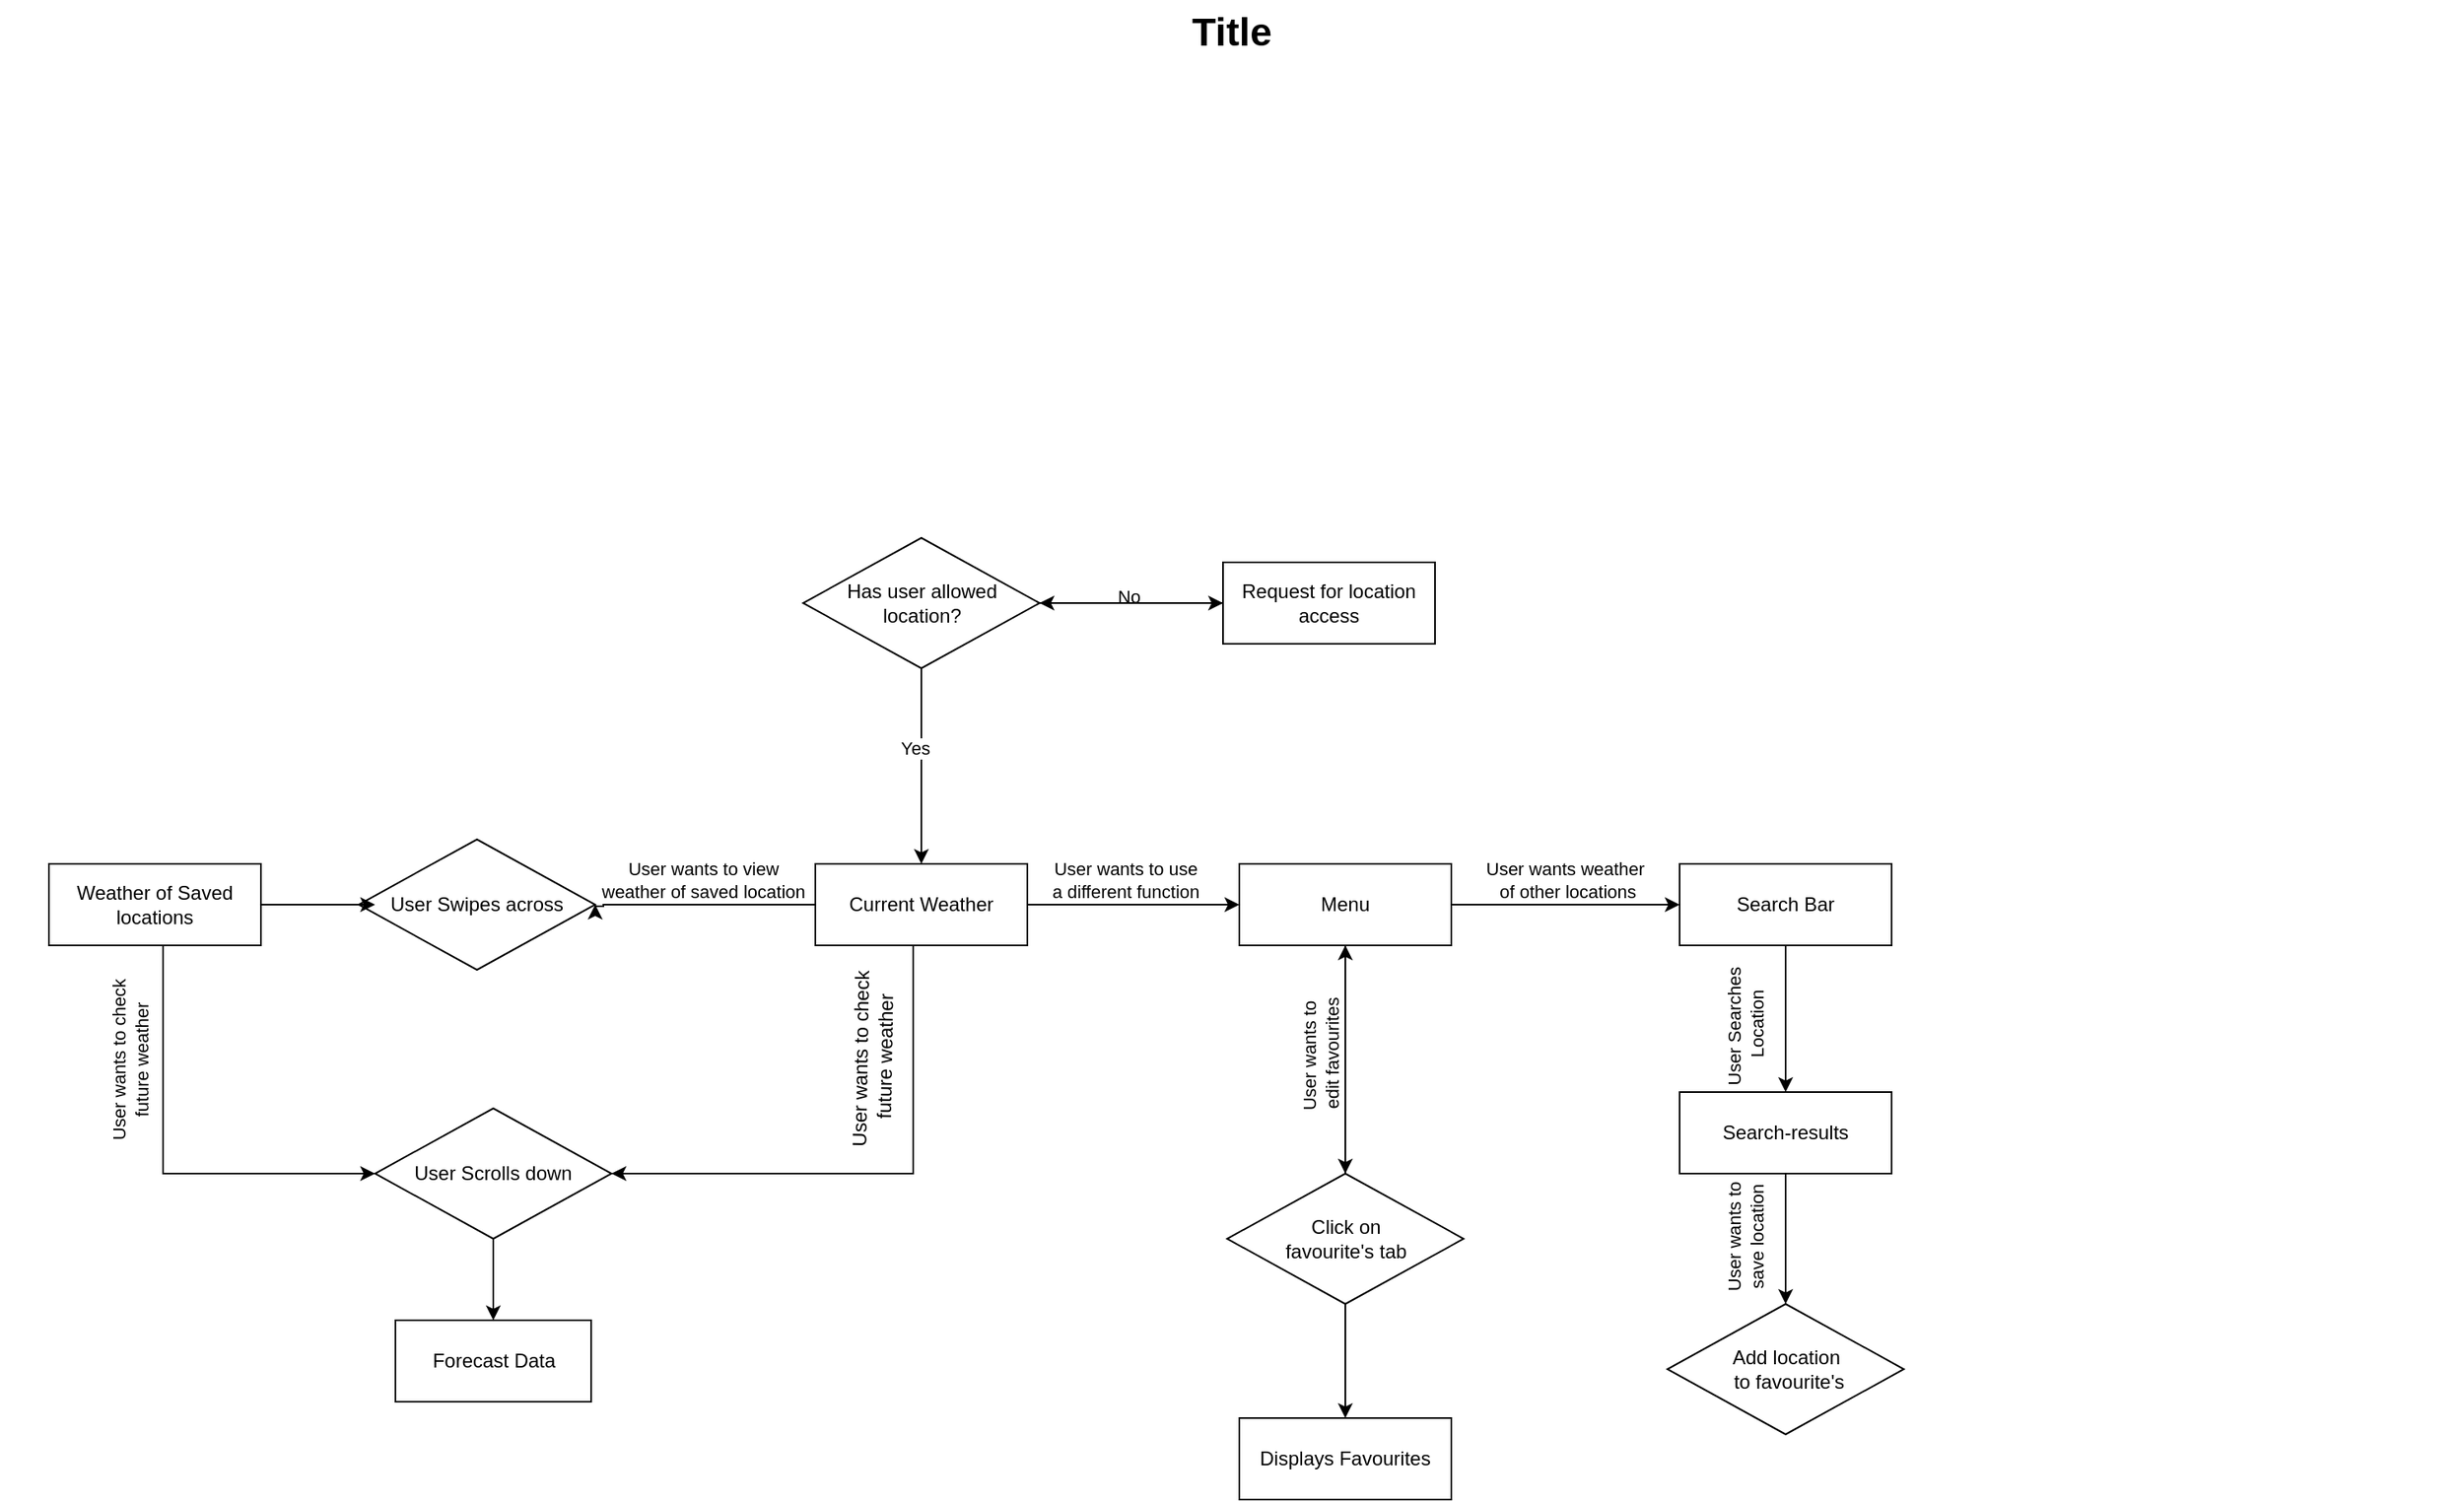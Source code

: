 <mxfile version="21.7.2" type="device">
  <diagram name="Page-1" id="929967ad-93f9-6ef4-fab6-5d389245f69c">
    <mxGraphModel dx="1647" dy="888" grid="1" gridSize="10" guides="1" tooltips="1" connect="1" arrows="1" fold="1" page="1" pageScale="1.5" pageWidth="1169" pageHeight="826" background="none" math="0" shadow="0">
      <root>
        <mxCell id="0" style=";html=1;" />
        <mxCell id="1" style=";html=1;" parent="0" />
        <mxCell id="1672d66443f91eb5-23" value="Title" style="text;strokeColor=none;fillColor=none;html=1;fontSize=24;fontStyle=1;verticalAlign=middle;align=center;" parent="1" vertex="1">
          <mxGeometry x="120" y="40" width="1510" height="40" as="geometry" />
        </mxCell>
        <mxCell id="50I8fF2DZxENthSsWfUr-2" style="edgeStyle=orthogonalEdgeStyle;rounded=0;orthogonalLoop=1;jettySize=auto;html=1;entryX=0;entryY=0.5;entryDx=0;entryDy=0;" edge="1" parent="1" source="50I8fF2DZxENthSsWfUr-1" target="50I8fF2DZxENthSsWfUr-4">
          <mxGeometry relative="1" as="geometry">
            <mxPoint x="855" y="595" as="targetPoint" />
          </mxGeometry>
        </mxCell>
        <mxCell id="50I8fF2DZxENthSsWfUr-17" value="User wants to use &lt;br&gt;a different function" style="edgeLabel;html=1;align=center;verticalAlign=middle;resizable=0;points=[];" vertex="1" connectable="0" parent="50I8fF2DZxENthSsWfUr-2">
          <mxGeometry x="-0.015" y="-3" relative="1" as="geometry">
            <mxPoint x="-4" y="-18" as="offset" />
          </mxGeometry>
        </mxCell>
        <mxCell id="50I8fF2DZxENthSsWfUr-23" style="edgeStyle=orthogonalEdgeStyle;rounded=0;orthogonalLoop=1;jettySize=auto;html=1;entryX=1;entryY=0.5;entryDx=0;entryDy=0;" edge="1" parent="1" source="50I8fF2DZxENthSsWfUr-1" target="50I8fF2DZxENthSsWfUr-47">
          <mxGeometry relative="1" as="geometry">
            <mxPoint x="420" y="595" as="targetPoint" />
            <Array as="points">
              <mxPoint x="490" y="595" />
              <mxPoint x="490" y="596" />
            </Array>
          </mxGeometry>
        </mxCell>
        <mxCell id="50I8fF2DZxENthSsWfUr-26" value="User wants to view &lt;br&gt;weather of saved location" style="edgeLabel;html=1;align=center;verticalAlign=middle;resizable=0;points=[];" vertex="1" connectable="0" parent="50I8fF2DZxENthSsWfUr-23">
          <mxGeometry x="0.121" y="-3" relative="1" as="geometry">
            <mxPoint x="8" y="-12" as="offset" />
          </mxGeometry>
        </mxCell>
        <mxCell id="50I8fF2DZxENthSsWfUr-54" style="edgeStyle=orthogonalEdgeStyle;rounded=0;orthogonalLoop=1;jettySize=auto;html=1;entryX=1;entryY=0.5;entryDx=0;entryDy=0;" edge="1" parent="1" source="50I8fF2DZxENthSsWfUr-1" target="50I8fF2DZxENthSsWfUr-53">
          <mxGeometry relative="1" as="geometry">
            <Array as="points">
              <mxPoint x="680" y="760" />
            </Array>
          </mxGeometry>
        </mxCell>
        <mxCell id="50I8fF2DZxENthSsWfUr-1" value="Current Weather" style="html=1;whiteSpace=wrap;" vertex="1" parent="1">
          <mxGeometry x="620" y="570" width="130" height="50" as="geometry" />
        </mxCell>
        <mxCell id="50I8fF2DZxENthSsWfUr-5" style="edgeStyle=orthogonalEdgeStyle;rounded=0;orthogonalLoop=1;jettySize=auto;html=1;entryX=0;entryY=0.5;entryDx=0;entryDy=0;" edge="1" parent="1" source="50I8fF2DZxENthSsWfUr-4" target="50I8fF2DZxENthSsWfUr-8">
          <mxGeometry relative="1" as="geometry">
            <mxPoint x="1043" y="595" as="targetPoint" />
          </mxGeometry>
        </mxCell>
        <mxCell id="50I8fF2DZxENthSsWfUr-20" value="User wants weather&amp;nbsp;&lt;br&gt;of other locations" style="edgeLabel;html=1;align=center;verticalAlign=middle;resizable=0;points=[];" vertex="1" connectable="0" parent="50I8fF2DZxENthSsWfUr-5">
          <mxGeometry x="0.011" y="-3" relative="1" as="geometry">
            <mxPoint y="-18" as="offset" />
          </mxGeometry>
        </mxCell>
        <mxCell id="50I8fF2DZxENthSsWfUr-6" style="edgeStyle=orthogonalEdgeStyle;rounded=0;orthogonalLoop=1;jettySize=auto;html=1;entryX=0.5;entryY=0;entryDx=0;entryDy=0;" edge="1" parent="1" source="50I8fF2DZxENthSsWfUr-4" target="50I8fF2DZxENthSsWfUr-42">
          <mxGeometry relative="1" as="geometry">
            <mxPoint x="957" y="760" as="targetPoint" />
          </mxGeometry>
        </mxCell>
        <mxCell id="50I8fF2DZxENthSsWfUr-16" value="User wants to&amp;nbsp;&lt;br&gt;edit favourites" style="edgeLabel;html=1;align=center;verticalAlign=middle;resizable=0;points=[];rotation=-90;" vertex="1" connectable="0" parent="50I8fF2DZxENthSsWfUr-6">
          <mxGeometry x="-0.138" y="4" relative="1" as="geometry">
            <mxPoint x="-19" y="6" as="offset" />
          </mxGeometry>
        </mxCell>
        <mxCell id="50I8fF2DZxENthSsWfUr-4" value="Menu" style="html=1;whiteSpace=wrap;" vertex="1" parent="1">
          <mxGeometry x="880" y="570" width="130" height="50" as="geometry" />
        </mxCell>
        <mxCell id="50I8fF2DZxENthSsWfUr-19" style="edgeStyle=orthogonalEdgeStyle;rounded=0;orthogonalLoop=1;jettySize=auto;html=1;entryX=0.5;entryY=0;entryDx=0;entryDy=0;" edge="1" parent="1" source="50I8fF2DZxENthSsWfUr-8" target="50I8fF2DZxENthSsWfUr-11">
          <mxGeometry relative="1" as="geometry" />
        </mxCell>
        <mxCell id="50I8fF2DZxENthSsWfUr-21" value="User Searches&lt;br&gt;&amp;nbsp;Location" style="edgeLabel;html=1;align=center;verticalAlign=middle;resizable=0;points=[];rotation=-90;" vertex="1" connectable="0" parent="50I8fF2DZxENthSsWfUr-19">
          <mxGeometry x="-0.047" y="-2" relative="1" as="geometry">
            <mxPoint x="-23" y="7" as="offset" />
          </mxGeometry>
        </mxCell>
        <mxCell id="50I8fF2DZxENthSsWfUr-8" value="Search Bar" style="html=1;whiteSpace=wrap;" vertex="1" parent="1">
          <mxGeometry x="1150" y="570" width="130" height="50" as="geometry" />
        </mxCell>
        <mxCell id="50I8fF2DZxENthSsWfUr-12" style="edgeStyle=orthogonalEdgeStyle;rounded=0;orthogonalLoop=1;jettySize=auto;html=1;entryX=0.5;entryY=0;entryDx=0;entryDy=0;" edge="1" parent="1" source="50I8fF2DZxENthSsWfUr-11">
          <mxGeometry relative="1" as="geometry">
            <mxPoint x="1215" y="840" as="targetPoint" />
          </mxGeometry>
        </mxCell>
        <mxCell id="50I8fF2DZxENthSsWfUr-22" value="User wants to &lt;br&gt;save location" style="edgeLabel;html=1;align=center;verticalAlign=middle;resizable=0;points=[];rotation=-90;" vertex="1" connectable="0" parent="50I8fF2DZxENthSsWfUr-12">
          <mxGeometry x="0.098" relative="1" as="geometry">
            <mxPoint x="-25" y="-4" as="offset" />
          </mxGeometry>
        </mxCell>
        <mxCell id="50I8fF2DZxENthSsWfUr-11" value="Search-results" style="html=1;whiteSpace=wrap;" vertex="1" parent="1">
          <mxGeometry x="1150" y="710" width="130" height="50" as="geometry" />
        </mxCell>
        <mxCell id="50I8fF2DZxENthSsWfUr-15" value="User wants to check&lt;br&gt;&amp;nbsp;future weather" style="text;html=1;align=center;verticalAlign=middle;resizable=0;points=[];autosize=1;strokeColor=none;fillColor=none;rotation=-89;" vertex="1" parent="1">
          <mxGeometry x="590" y="670" width="130" height="40" as="geometry" />
        </mxCell>
        <mxCell id="50I8fF2DZxENthSsWfUr-31" style="edgeStyle=orthogonalEdgeStyle;rounded=0;orthogonalLoop=1;jettySize=auto;html=1;" edge="1" parent="1" source="50I8fF2DZxENthSsWfUr-30">
          <mxGeometry relative="1" as="geometry">
            <mxPoint x="870" y="410" as="targetPoint" />
          </mxGeometry>
        </mxCell>
        <mxCell id="50I8fF2DZxENthSsWfUr-32" value="No" style="edgeLabel;html=1;align=center;verticalAlign=middle;resizable=0;points=[];" vertex="1" connectable="0" parent="50I8fF2DZxENthSsWfUr-31">
          <mxGeometry x="-0.008" y="2" relative="1" as="geometry">
            <mxPoint x="-2" y="-2" as="offset" />
          </mxGeometry>
        </mxCell>
        <mxCell id="50I8fF2DZxENthSsWfUr-33" style="edgeStyle=orthogonalEdgeStyle;rounded=0;orthogonalLoop=1;jettySize=auto;html=1;" edge="1" parent="1" source="50I8fF2DZxENthSsWfUr-30" target="50I8fF2DZxENthSsWfUr-1">
          <mxGeometry relative="1" as="geometry" />
        </mxCell>
        <mxCell id="50I8fF2DZxENthSsWfUr-34" value="Yes" style="edgeLabel;html=1;align=center;verticalAlign=middle;resizable=0;points=[];" vertex="1" connectable="0" parent="50I8fF2DZxENthSsWfUr-33">
          <mxGeometry x="-0.189" y="-4" relative="1" as="geometry">
            <mxPoint as="offset" />
          </mxGeometry>
        </mxCell>
        <mxCell id="50I8fF2DZxENthSsWfUr-30" value="Has user allowed location?" style="rhombus;whiteSpace=wrap;html=1;" vertex="1" parent="1">
          <mxGeometry x="612.5" y="370" width="145" height="80" as="geometry" />
        </mxCell>
        <mxCell id="50I8fF2DZxENthSsWfUr-40" style="edgeStyle=orthogonalEdgeStyle;rounded=0;orthogonalLoop=1;jettySize=auto;html=1;entryX=1;entryY=0.5;entryDx=0;entryDy=0;" edge="1" parent="1" source="50I8fF2DZxENthSsWfUr-36" target="50I8fF2DZxENthSsWfUr-30">
          <mxGeometry relative="1" as="geometry" />
        </mxCell>
        <mxCell id="50I8fF2DZxENthSsWfUr-36" value="Request for location access" style="html=1;whiteSpace=wrap;" vertex="1" parent="1">
          <mxGeometry x="870" y="385" width="130" height="50" as="geometry" />
        </mxCell>
        <mxCell id="50I8fF2DZxENthSsWfUr-41" value="Add location&lt;br&gt;&amp;nbsp;to favourite&#39;s" style="rhombus;whiteSpace=wrap;html=1;" vertex="1" parent="1">
          <mxGeometry x="1142.5" y="840" width="145" height="80" as="geometry" />
        </mxCell>
        <mxCell id="50I8fF2DZxENthSsWfUr-44" style="edgeStyle=orthogonalEdgeStyle;rounded=0;orthogonalLoop=1;jettySize=auto;html=1;entryX=0.5;entryY=0;entryDx=0;entryDy=0;" edge="1" parent="1" source="50I8fF2DZxENthSsWfUr-42" target="50I8fF2DZxENthSsWfUr-43">
          <mxGeometry relative="1" as="geometry" />
        </mxCell>
        <mxCell id="50I8fF2DZxENthSsWfUr-45" style="edgeStyle=orthogonalEdgeStyle;rounded=0;orthogonalLoop=1;jettySize=auto;html=1;entryX=0.5;entryY=1;entryDx=0;entryDy=0;" edge="1" parent="1" source="50I8fF2DZxENthSsWfUr-42" target="50I8fF2DZxENthSsWfUr-4">
          <mxGeometry relative="1" as="geometry" />
        </mxCell>
        <mxCell id="50I8fF2DZxENthSsWfUr-42" value="Click on &lt;br&gt;favourite&#39;s tab" style="rhombus;whiteSpace=wrap;html=1;" vertex="1" parent="1">
          <mxGeometry x="872.5" y="760" width="145" height="80" as="geometry" />
        </mxCell>
        <mxCell id="50I8fF2DZxENthSsWfUr-43" value="Displays Favourites" style="html=1;whiteSpace=wrap;" vertex="1" parent="1">
          <mxGeometry x="880" y="910" width="130" height="50" as="geometry" />
        </mxCell>
        <mxCell id="50I8fF2DZxENthSsWfUr-55" style="edgeStyle=orthogonalEdgeStyle;rounded=0;orthogonalLoop=1;jettySize=auto;html=1;entryX=0;entryY=0.5;entryDx=0;entryDy=0;" edge="1" parent="1" source="50I8fF2DZxENthSsWfUr-46" target="50I8fF2DZxENthSsWfUr-53">
          <mxGeometry relative="1" as="geometry">
            <Array as="points">
              <mxPoint x="220" y="760" />
            </Array>
          </mxGeometry>
        </mxCell>
        <mxCell id="50I8fF2DZxENthSsWfUr-57" value="User wants to check &lt;br&gt;future weather" style="edgeLabel;html=1;align=center;verticalAlign=middle;resizable=0;points=[];rotation=-90;" vertex="1" connectable="0" parent="50I8fF2DZxENthSsWfUr-55">
          <mxGeometry x="-0.427" relative="1" as="geometry">
            <mxPoint x="-20" y="-7" as="offset" />
          </mxGeometry>
        </mxCell>
        <mxCell id="50I8fF2DZxENthSsWfUr-46" value="Weather of Saved locations" style="html=1;whiteSpace=wrap;" vertex="1" parent="1">
          <mxGeometry x="150" y="570" width="130" height="50" as="geometry" />
        </mxCell>
        <mxCell id="50I8fF2DZxENthSsWfUr-47" value="User Swipes across" style="rhombus;whiteSpace=wrap;html=1;" vertex="1" parent="1">
          <mxGeometry x="340" y="555" width="145" height="80" as="geometry" />
        </mxCell>
        <mxCell id="50I8fF2DZxENthSsWfUr-48" style="edgeStyle=orthogonalEdgeStyle;rounded=0;orthogonalLoop=1;jettySize=auto;html=1;exitX=1;exitY=0.5;exitDx=0;exitDy=0;entryX=0.069;entryY=0.5;entryDx=0;entryDy=0;entryPerimeter=0;" edge="1" parent="1" source="50I8fF2DZxENthSsWfUr-46" target="50I8fF2DZxENthSsWfUr-47">
          <mxGeometry relative="1" as="geometry" />
        </mxCell>
        <mxCell id="50I8fF2DZxENthSsWfUr-50" value="Forecast Data" style="html=1;whiteSpace=wrap;" vertex="1" parent="1">
          <mxGeometry x="362.5" y="850" width="120" height="50" as="geometry" />
        </mxCell>
        <mxCell id="50I8fF2DZxENthSsWfUr-56" style="edgeStyle=orthogonalEdgeStyle;rounded=0;orthogonalLoop=1;jettySize=auto;html=1;entryX=0.5;entryY=0;entryDx=0;entryDy=0;" edge="1" parent="1" source="50I8fF2DZxENthSsWfUr-53" target="50I8fF2DZxENthSsWfUr-50">
          <mxGeometry relative="1" as="geometry" />
        </mxCell>
        <mxCell id="50I8fF2DZxENthSsWfUr-53" value="User Scrolls down" style="rhombus;whiteSpace=wrap;html=1;" vertex="1" parent="1">
          <mxGeometry x="350" y="720" width="145" height="80" as="geometry" />
        </mxCell>
      </root>
    </mxGraphModel>
  </diagram>
</mxfile>
